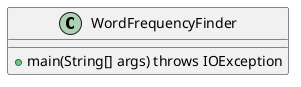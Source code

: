 @startuml
'https://plantuml.com/class-diagram

class WordFrequencyFinder {
+ main(String[] args) throws IOException

}

@enduml